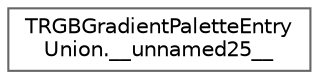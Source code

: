 digraph "Graphical Class Hierarchy"
{
 // LATEX_PDF_SIZE
  bgcolor="transparent";
  edge [fontname=Helvetica,fontsize=10,labelfontname=Helvetica,labelfontsize=10];
  node [fontname=Helvetica,fontsize=10,shape=box,height=0.2,width=0.4];
  rankdir="LR";
  Node0 [id="Node000000",label="TRGBGradientPaletteEntry\lUnion.__unnamed25__",height=0.2,width=0.4,color="grey40", fillcolor="white", style="filled",URL="$d6/d39/group___palette_classes.html#d5/d58/struct_t_r_g_b_gradient_palette_entry_union_8____unnamed25____",tooltip=" "];
}
